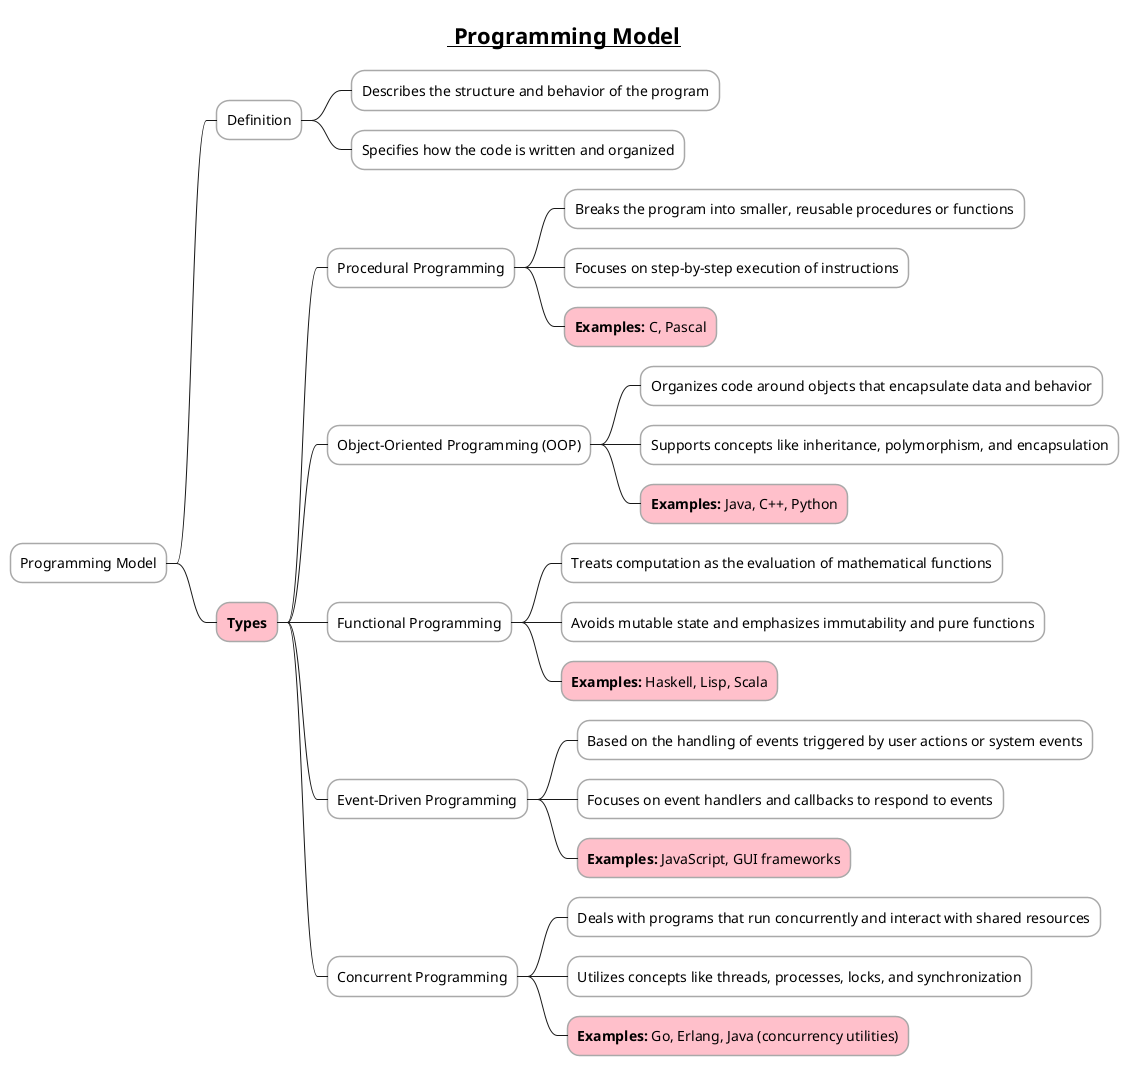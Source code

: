 @startmindmap

skinparam node {
    BorderColor DarkGray
    BackgroundColor White
}

skinparam connector {
    LineColor DarkGray
}

title =__ Programming Model__
* Programming Model

** Definition
*** Describes the structure and behavior of the program
*** Specifies how the code is written and organized

**[#pink] **Types**
*** Procedural Programming
**** Breaks the program into smaller, reusable procedures or functions
**** Focuses on step-by-step execution of instructions
****[#pink] **Examples:** C, Pascal

*** Object-Oriented Programming (OOP)
**** Organizes code around objects that encapsulate data and behavior
**** Supports concepts like inheritance, polymorphism, and encapsulation
****[#pink] **Examples:** Java, C++, Python

*** Functional Programming
**** Treats computation as the evaluation of mathematical functions
**** Avoids mutable state and emphasizes immutability and pure functions
****[#pink] **Examples:** Haskell, Lisp, Scala

*** Event-Driven Programming
**** Based on the handling of events triggered by user actions or system events
**** Focuses on event handlers and callbacks to respond to events
****[#pink] **Examples:** JavaScript, GUI frameworks

*** Concurrent Programming
**** Deals with programs that run concurrently and interact with shared resources
**** Utilizes concepts like threads, processes, locks, and synchronization
****[#pink] **Examples:** Go, Erlang, Java (concurrency utilities)

@endmindmap
